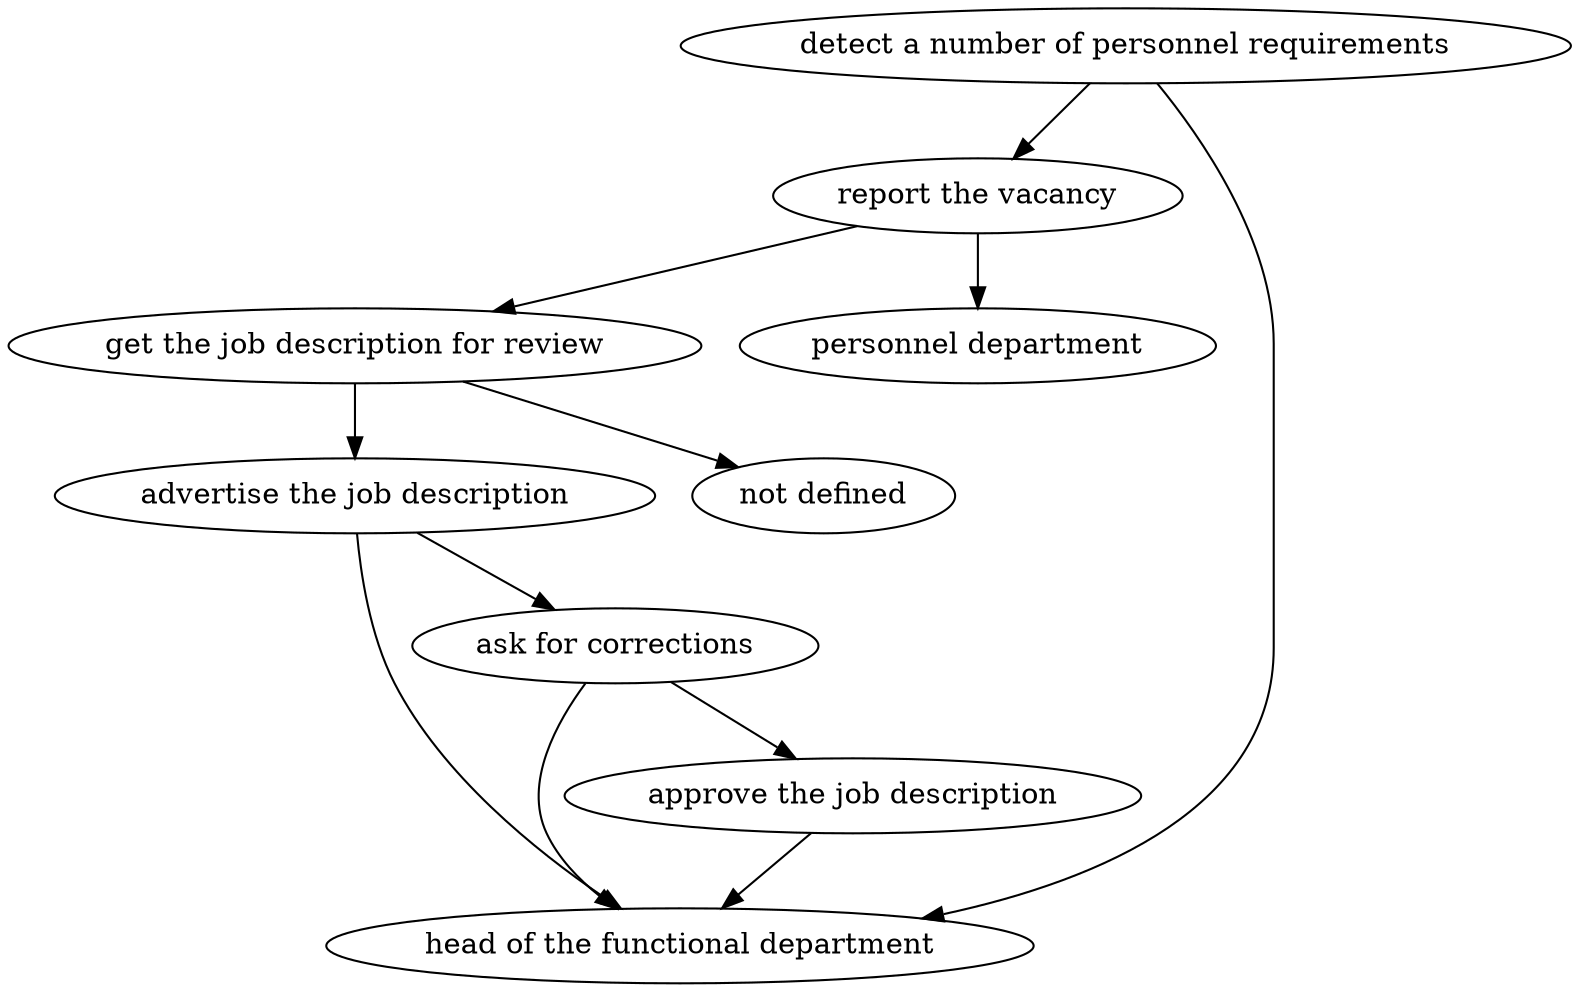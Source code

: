 strict digraph "doc-8.3" {
	graph [name="doc-8.3"];
	"detect a number of personnel requirements"	[attrs="{'type': 'Activity', 'label': 'detect a number of personnel requirements'}"];
	"report the vacancy"	[attrs="{'type': 'Activity', 'label': 'report the vacancy'}"];
	"detect a number of personnel requirements" -> "report the vacancy"	[attrs="{'type': 'flow', 'label': 'flow'}"];
	"head of the functional department"	[attrs="{'type': 'Actor', 'label': 'head of the functional department'}"];
	"detect a number of personnel requirements" -> "head of the functional department"	[attrs="{'type': 'actor performer', 'label': 'actor performer'}"];
	"get the job description for review"	[attrs="{'type': 'Activity', 'label': 'get the job description for review'}"];
	"report the vacancy" -> "get the job description for review"	[attrs="{'type': 'flow', 'label': 'flow'}"];
	"personnel department"	[attrs="{'type': 'Actor', 'label': 'personnel department'}"];
	"report the vacancy" -> "personnel department"	[attrs="{'type': 'actor performer', 'label': 'actor performer'}"];
	"advertise the job description"	[attrs="{'type': 'Activity', 'label': 'advertise the job description'}"];
	"get the job description for review" -> "advertise the job description"	[attrs="{'type': 'flow', 'label': 'flow'}"];
	"not defined"	[attrs="{'type': 'Actor', 'label': 'not defined'}"];
	"get the job description for review" -> "not defined"	[attrs="{'type': 'actor performer', 'label': 'actor performer'}"];
	"ask for corrections"	[attrs="{'type': 'Activity', 'label': 'ask for corrections'}"];
	"advertise the job description" -> "ask for corrections"	[attrs="{'type': 'flow', 'label': 'flow'}"];
	"advertise the job description" -> "head of the functional department"	[attrs="{'type': 'actor performer', 'label': 'actor performer'}"];
	"approve the job description"	[attrs="{'type': 'Activity', 'label': 'approve the job description'}"];
	"ask for corrections" -> "approve the job description"	[attrs="{'type': 'flow', 'label': 'flow'}"];
	"ask for corrections" -> "head of the functional department"	[attrs="{'type': 'actor performer', 'label': 'actor performer'}"];
	"approve the job description" -> "head of the functional department"	[attrs="{'type': 'actor performer', 'label': 'actor performer'}"];
}
